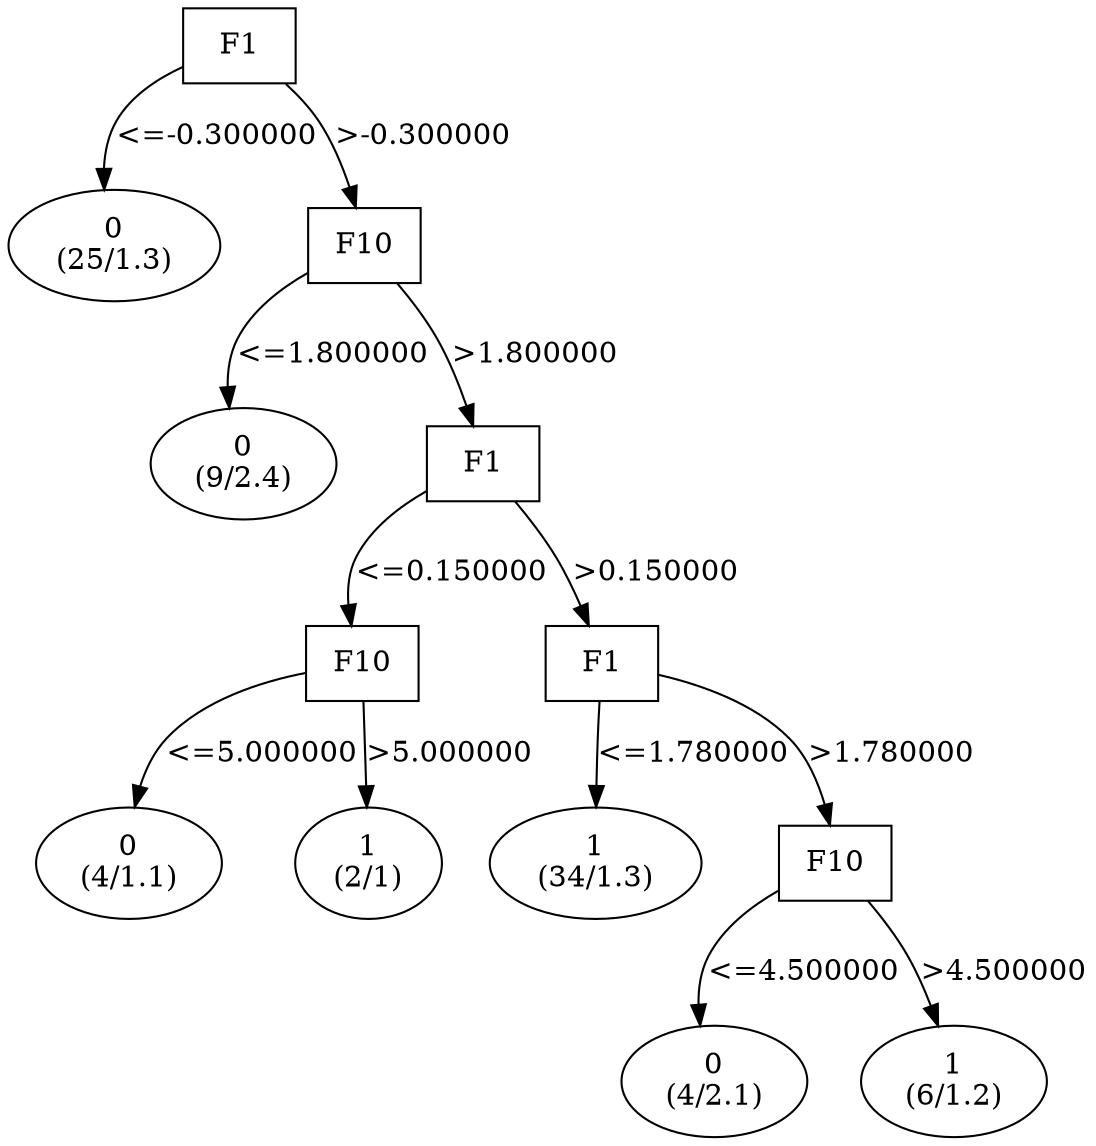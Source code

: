 digraph YaDT {
n0 [ shape=box, label="F1\n"]
n0 -> n1 [label="<=-0.300000"]
n1 [ shape=ellipse, label="0\n(25/1.3)"]
n0 -> n2 [label=">-0.300000"]
n2 [ shape=box, label="F10\n"]
n2 -> n3 [label="<=1.800000"]
n3 [ shape=ellipse, label="0\n(9/2.4)"]
n2 -> n4 [label=">1.800000"]
n4 [ shape=box, label="F1\n"]
n4 -> n5 [label="<=0.150000"]
n5 [ shape=box, label="F10\n"]
n5 -> n6 [label="<=5.000000"]
n6 [ shape=ellipse, label="0\n(4/1.1)"]
n5 -> n7 [label=">5.000000"]
n7 [ shape=ellipse, label="1\n(2/1)"]
n4 -> n9 [label=">0.150000"]
n9 [ shape=box, label="F1\n"]
n9 -> n10 [label="<=1.780000"]
n10 [ shape=ellipse, label="1\n(34/1.3)"]
n9 -> n11 [label=">1.780000"]
n11 [ shape=box, label="F10\n"]
n11 -> n12 [label="<=4.500000"]
n12 [ shape=ellipse, label="0\n(4/2.1)"]
n11 -> n13 [label=">4.500000"]
n13 [ shape=ellipse, label="1\n(6/1.2)"]
}
